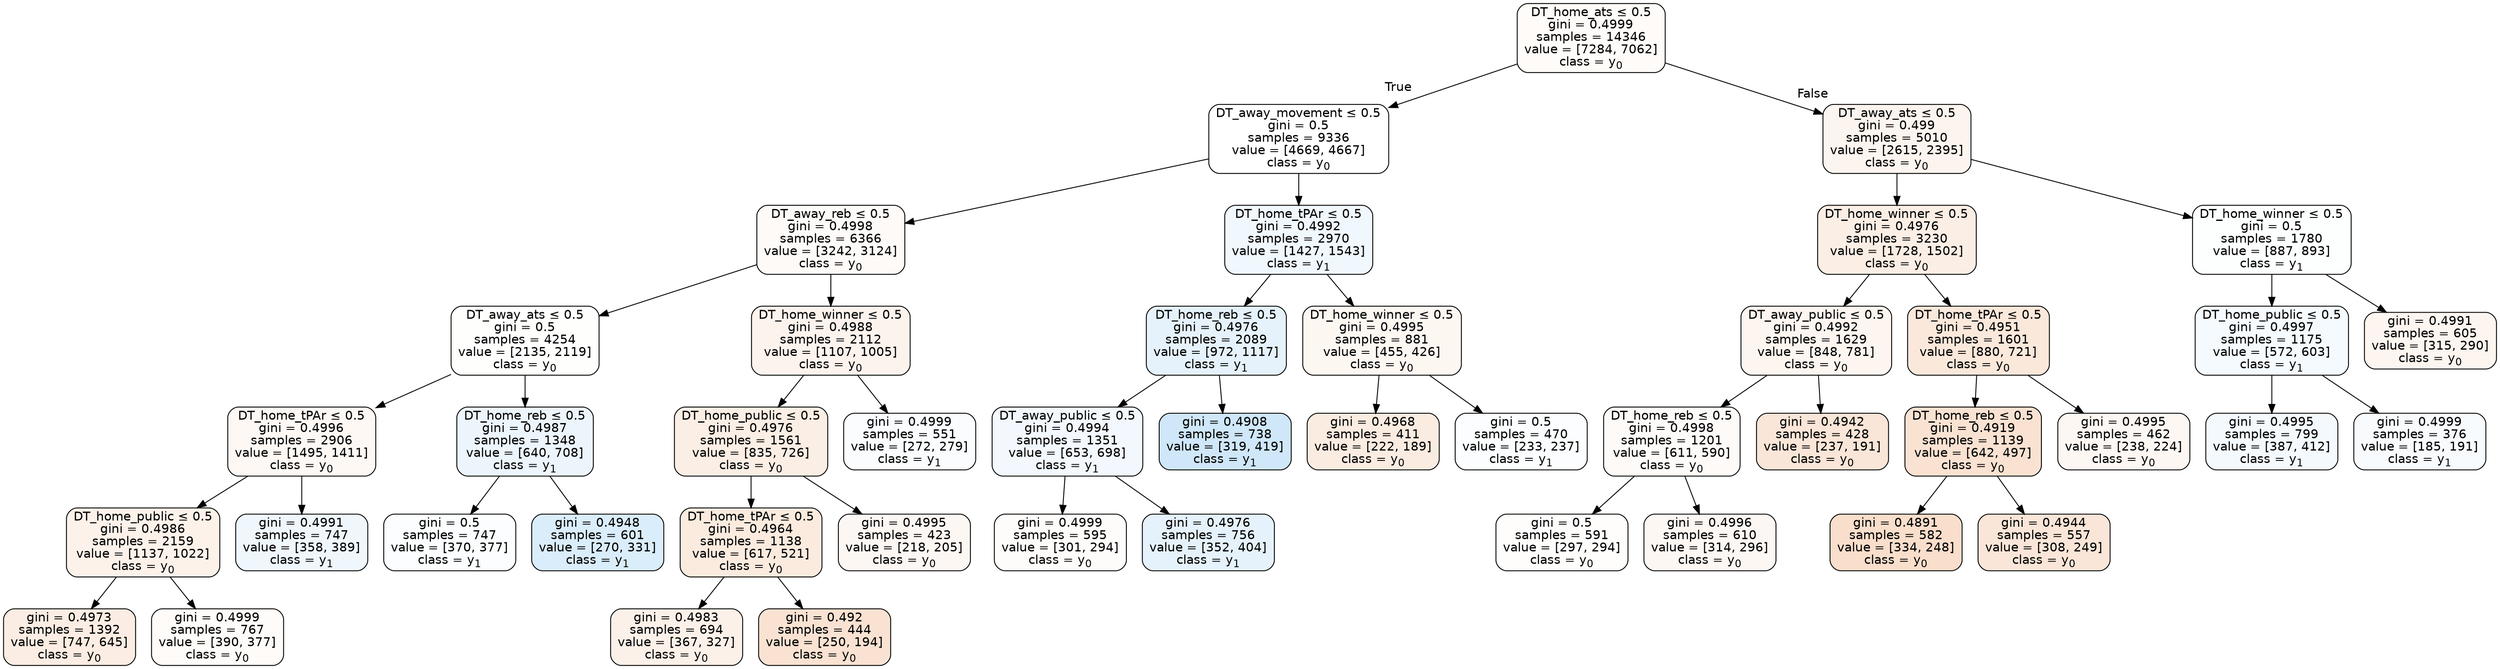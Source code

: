 digraph Tree {
node [shape=box, style="filled, rounded", color="black", fontname=helvetica] ;
edge [fontname=helvetica] ;
0 [label=<DT_home_ats &le; 0.5<br/>gini = 0.4999<br/>samples = 14346<br/>value = [7284, 7062]<br/>class = y<SUB>0</SUB>>, fillcolor="#e5813908"] ;
1 [label=<DT_away_movement &le; 0.5<br/>gini = 0.5<br/>samples = 9336<br/>value = [4669, 4667]<br/>class = y<SUB>0</SUB>>, fillcolor="#e5813900"] ;
0 -> 1 [labeldistance=2.5, labelangle=45, headlabel="True"] ;
2 [label=<DT_away_reb &le; 0.5<br/>gini = 0.4998<br/>samples = 6366<br/>value = [3242, 3124]<br/>class = y<SUB>0</SUB>>, fillcolor="#e5813909"] ;
1 -> 2 ;
3 [label=<DT_away_ats &le; 0.5<br/>gini = 0.5<br/>samples = 4254<br/>value = [2135, 2119]<br/>class = y<SUB>0</SUB>>, fillcolor="#e5813902"] ;
2 -> 3 ;
4 [label=<DT_home_tPAr &le; 0.5<br/>gini = 0.4996<br/>samples = 2906<br/>value = [1495, 1411]<br/>class = y<SUB>0</SUB>>, fillcolor="#e581390e"] ;
3 -> 4 ;
5 [label=<DT_home_public &le; 0.5<br/>gini = 0.4986<br/>samples = 2159<br/>value = [1137, 1022]<br/>class = y<SUB>0</SUB>>, fillcolor="#e581391a"] ;
4 -> 5 ;
6 [label=<gini = 0.4973<br/>samples = 1392<br/>value = [747, 645]<br/>class = y<SUB>0</SUB>>, fillcolor="#e5813923"] ;
5 -> 6 ;
7 [label=<gini = 0.4999<br/>samples = 767<br/>value = [390, 377]<br/>class = y<SUB>0</SUB>>, fillcolor="#e5813908"] ;
5 -> 7 ;
8 [label=<gini = 0.4991<br/>samples = 747<br/>value = [358, 389]<br/>class = y<SUB>1</SUB>>, fillcolor="#399de514"] ;
4 -> 8 ;
9 [label=<DT_home_reb &le; 0.5<br/>gini = 0.4987<br/>samples = 1348<br/>value = [640, 708]<br/>class = y<SUB>1</SUB>>, fillcolor="#399de518"] ;
3 -> 9 ;
10 [label=<gini = 0.5<br/>samples = 747<br/>value = [370, 377]<br/>class = y<SUB>1</SUB>>, fillcolor="#399de505"] ;
9 -> 10 ;
11 [label=<gini = 0.4948<br/>samples = 601<br/>value = [270, 331]<br/>class = y<SUB>1</SUB>>, fillcolor="#399de52f"] ;
9 -> 11 ;
12 [label=<DT_home_winner &le; 0.5<br/>gini = 0.4988<br/>samples = 2112<br/>value = [1107, 1005]<br/>class = y<SUB>0</SUB>>, fillcolor="#e5813917"] ;
2 -> 12 ;
13 [label=<DT_home_public &le; 0.5<br/>gini = 0.4976<br/>samples = 1561<br/>value = [835, 726]<br/>class = y<SUB>0</SUB>>, fillcolor="#e5813921"] ;
12 -> 13 ;
14 [label=<DT_home_tPAr &le; 0.5<br/>gini = 0.4964<br/>samples = 1138<br/>value = [617, 521]<br/>class = y<SUB>0</SUB>>, fillcolor="#e5813928"] ;
13 -> 14 ;
15 [label=<gini = 0.4983<br/>samples = 694<br/>value = [367, 327]<br/>class = y<SUB>0</SUB>>, fillcolor="#e581391c"] ;
14 -> 15 ;
16 [label=<gini = 0.492<br/>samples = 444<br/>value = [250, 194]<br/>class = y<SUB>0</SUB>>, fillcolor="#e5813939"] ;
14 -> 16 ;
17 [label=<gini = 0.4995<br/>samples = 423<br/>value = [218, 205]<br/>class = y<SUB>0</SUB>>, fillcolor="#e581390f"] ;
13 -> 17 ;
18 [label=<gini = 0.4999<br/>samples = 551<br/>value = [272, 279]<br/>class = y<SUB>1</SUB>>, fillcolor="#399de506"] ;
12 -> 18 ;
19 [label=<DT_home_tPAr &le; 0.5<br/>gini = 0.4992<br/>samples = 2970<br/>value = [1427, 1543]<br/>class = y<SUB>1</SUB>>, fillcolor="#399de513"] ;
1 -> 19 ;
20 [label=<DT_home_reb &le; 0.5<br/>gini = 0.4976<br/>samples = 2089<br/>value = [972, 1117]<br/>class = y<SUB>1</SUB>>, fillcolor="#399de521"] ;
19 -> 20 ;
21 [label=<DT_away_public &le; 0.5<br/>gini = 0.4994<br/>samples = 1351<br/>value = [653, 698]<br/>class = y<SUB>1</SUB>>, fillcolor="#399de510"] ;
20 -> 21 ;
22 [label=<gini = 0.4999<br/>samples = 595<br/>value = [301, 294]<br/>class = y<SUB>0</SUB>>, fillcolor="#e5813906"] ;
21 -> 22 ;
23 [label=<gini = 0.4976<br/>samples = 756<br/>value = [352, 404]<br/>class = y<SUB>1</SUB>>, fillcolor="#399de521"] ;
21 -> 23 ;
24 [label=<gini = 0.4908<br/>samples = 738<br/>value = [319, 419]<br/>class = y<SUB>1</SUB>>, fillcolor="#399de53d"] ;
20 -> 24 ;
25 [label=<DT_home_winner &le; 0.5<br/>gini = 0.4995<br/>samples = 881<br/>value = [455, 426]<br/>class = y<SUB>0</SUB>>, fillcolor="#e5813910"] ;
19 -> 25 ;
26 [label=<gini = 0.4968<br/>samples = 411<br/>value = [222, 189]<br/>class = y<SUB>0</SUB>>, fillcolor="#e5813926"] ;
25 -> 26 ;
27 [label=<gini = 0.5<br/>samples = 470<br/>value = [233, 237]<br/>class = y<SUB>1</SUB>>, fillcolor="#399de504"] ;
25 -> 27 ;
28 [label=<DT_away_ats &le; 0.5<br/>gini = 0.499<br/>samples = 5010<br/>value = [2615, 2395]<br/>class = y<SUB>0</SUB>>, fillcolor="#e5813915"] ;
0 -> 28 [labeldistance=2.5, labelangle=-45, headlabel="False"] ;
29 [label=<DT_home_winner &le; 0.5<br/>gini = 0.4976<br/>samples = 3230<br/>value = [1728, 1502]<br/>class = y<SUB>0</SUB>>, fillcolor="#e5813921"] ;
28 -> 29 ;
30 [label=<DT_away_public &le; 0.5<br/>gini = 0.4992<br/>samples = 1629<br/>value = [848, 781]<br/>class = y<SUB>0</SUB>>, fillcolor="#e5813914"] ;
29 -> 30 ;
31 [label=<DT_home_reb &le; 0.5<br/>gini = 0.4998<br/>samples = 1201<br/>value = [611, 590]<br/>class = y<SUB>0</SUB>>, fillcolor="#e5813909"] ;
30 -> 31 ;
32 [label=<gini = 0.5<br/>samples = 591<br/>value = [297, 294]<br/>class = y<SUB>0</SUB>>, fillcolor="#e5813903"] ;
31 -> 32 ;
33 [label=<gini = 0.4996<br/>samples = 610<br/>value = [314, 296]<br/>class = y<SUB>0</SUB>>, fillcolor="#e581390f"] ;
31 -> 33 ;
34 [label=<gini = 0.4942<br/>samples = 428<br/>value = [237, 191]<br/>class = y<SUB>0</SUB>>, fillcolor="#e5813931"] ;
30 -> 34 ;
35 [label=<DT_home_tPAr &le; 0.5<br/>gini = 0.4951<br/>samples = 1601<br/>value = [880, 721]<br/>class = y<SUB>0</SUB>>, fillcolor="#e581392e"] ;
29 -> 35 ;
36 [label=<DT_home_reb &le; 0.5<br/>gini = 0.4919<br/>samples = 1139<br/>value = [642, 497]<br/>class = y<SUB>0</SUB>>, fillcolor="#e581393a"] ;
35 -> 36 ;
37 [label=<gini = 0.4891<br/>samples = 582<br/>value = [334, 248]<br/>class = y<SUB>0</SUB>>, fillcolor="#e5813942"] ;
36 -> 37 ;
38 [label=<gini = 0.4944<br/>samples = 557<br/>value = [308, 249]<br/>class = y<SUB>0</SUB>>, fillcolor="#e5813931"] ;
36 -> 38 ;
39 [label=<gini = 0.4995<br/>samples = 462<br/>value = [238, 224]<br/>class = y<SUB>0</SUB>>, fillcolor="#e581390f"] ;
35 -> 39 ;
40 [label=<DT_home_winner &le; 0.5<br/>gini = 0.5<br/>samples = 1780<br/>value = [887, 893]<br/>class = y<SUB>1</SUB>>, fillcolor="#399de502"] ;
28 -> 40 ;
41 [label=<DT_home_public &le; 0.5<br/>gini = 0.4997<br/>samples = 1175<br/>value = [572, 603]<br/>class = y<SUB>1</SUB>>, fillcolor="#399de50d"] ;
40 -> 41 ;
42 [label=<gini = 0.4995<br/>samples = 799<br/>value = [387, 412]<br/>class = y<SUB>1</SUB>>, fillcolor="#399de50f"] ;
41 -> 42 ;
43 [label=<gini = 0.4999<br/>samples = 376<br/>value = [185, 191]<br/>class = y<SUB>1</SUB>>, fillcolor="#399de508"] ;
41 -> 43 ;
44 [label=<gini = 0.4991<br/>samples = 605<br/>value = [315, 290]<br/>class = y<SUB>0</SUB>>, fillcolor="#e5813914"] ;
40 -> 44 ;
}